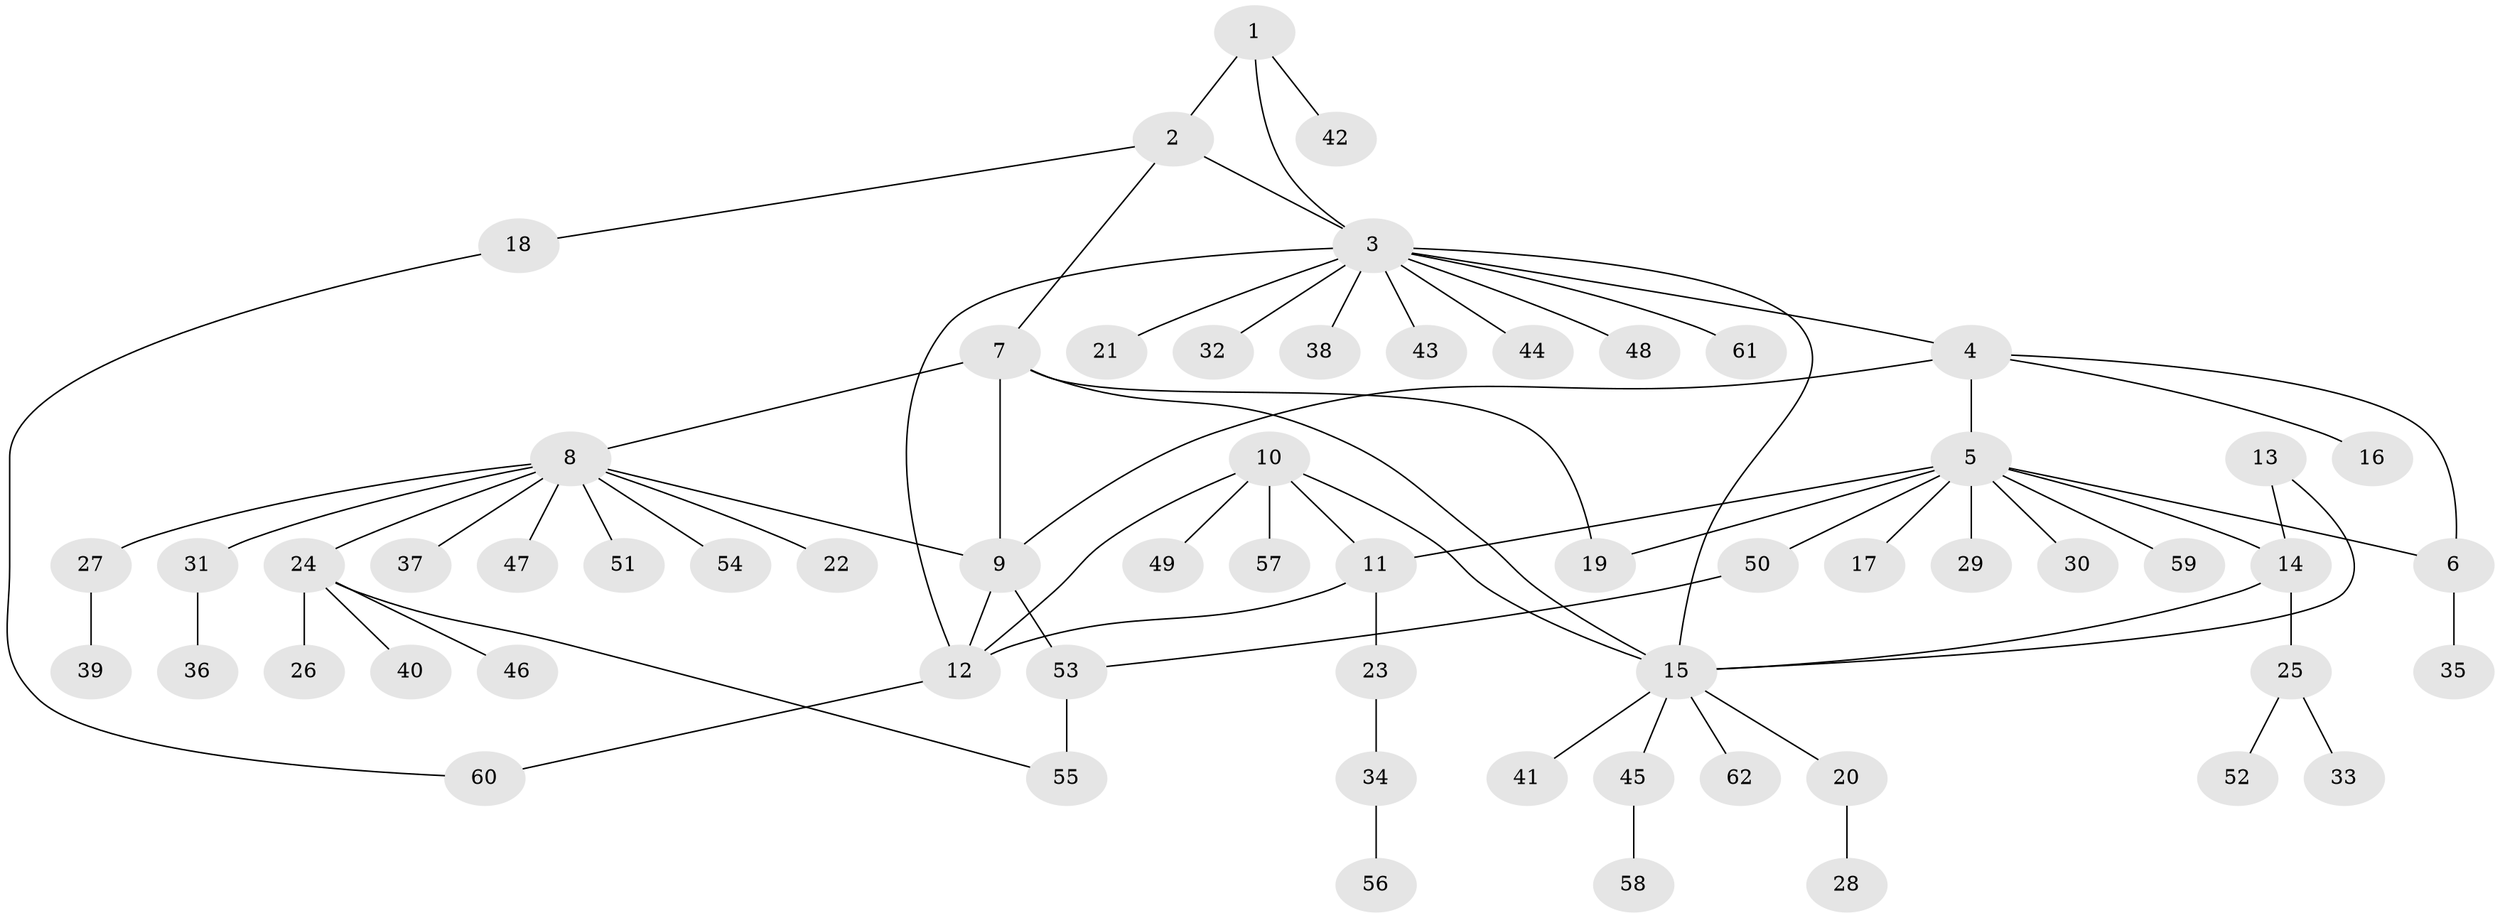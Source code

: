 // Generated by graph-tools (version 1.1) at 2025/50/03/09/25 03:50:28]
// undirected, 62 vertices, 76 edges
graph export_dot {
graph [start="1"]
  node [color=gray90,style=filled];
  1;
  2;
  3;
  4;
  5;
  6;
  7;
  8;
  9;
  10;
  11;
  12;
  13;
  14;
  15;
  16;
  17;
  18;
  19;
  20;
  21;
  22;
  23;
  24;
  25;
  26;
  27;
  28;
  29;
  30;
  31;
  32;
  33;
  34;
  35;
  36;
  37;
  38;
  39;
  40;
  41;
  42;
  43;
  44;
  45;
  46;
  47;
  48;
  49;
  50;
  51;
  52;
  53;
  54;
  55;
  56;
  57;
  58;
  59;
  60;
  61;
  62;
  1 -- 2;
  1 -- 3;
  1 -- 42;
  2 -- 3;
  2 -- 7;
  2 -- 18;
  3 -- 4;
  3 -- 12;
  3 -- 15;
  3 -- 21;
  3 -- 32;
  3 -- 38;
  3 -- 43;
  3 -- 44;
  3 -- 48;
  3 -- 61;
  4 -- 5;
  4 -- 6;
  4 -- 9;
  4 -- 16;
  5 -- 6;
  5 -- 11;
  5 -- 14;
  5 -- 17;
  5 -- 19;
  5 -- 29;
  5 -- 30;
  5 -- 50;
  5 -- 59;
  6 -- 35;
  7 -- 8;
  7 -- 9;
  7 -- 15;
  7 -- 19;
  8 -- 9;
  8 -- 22;
  8 -- 24;
  8 -- 27;
  8 -- 31;
  8 -- 37;
  8 -- 47;
  8 -- 51;
  8 -- 54;
  9 -- 12;
  9 -- 53;
  10 -- 11;
  10 -- 12;
  10 -- 15;
  10 -- 49;
  10 -- 57;
  11 -- 12;
  11 -- 23;
  12 -- 60;
  13 -- 14;
  13 -- 15;
  14 -- 15;
  14 -- 25;
  15 -- 20;
  15 -- 41;
  15 -- 45;
  15 -- 62;
  18 -- 60;
  20 -- 28;
  23 -- 34;
  24 -- 26;
  24 -- 40;
  24 -- 46;
  24 -- 55;
  25 -- 33;
  25 -- 52;
  27 -- 39;
  31 -- 36;
  34 -- 56;
  45 -- 58;
  50 -- 53;
  53 -- 55;
}
